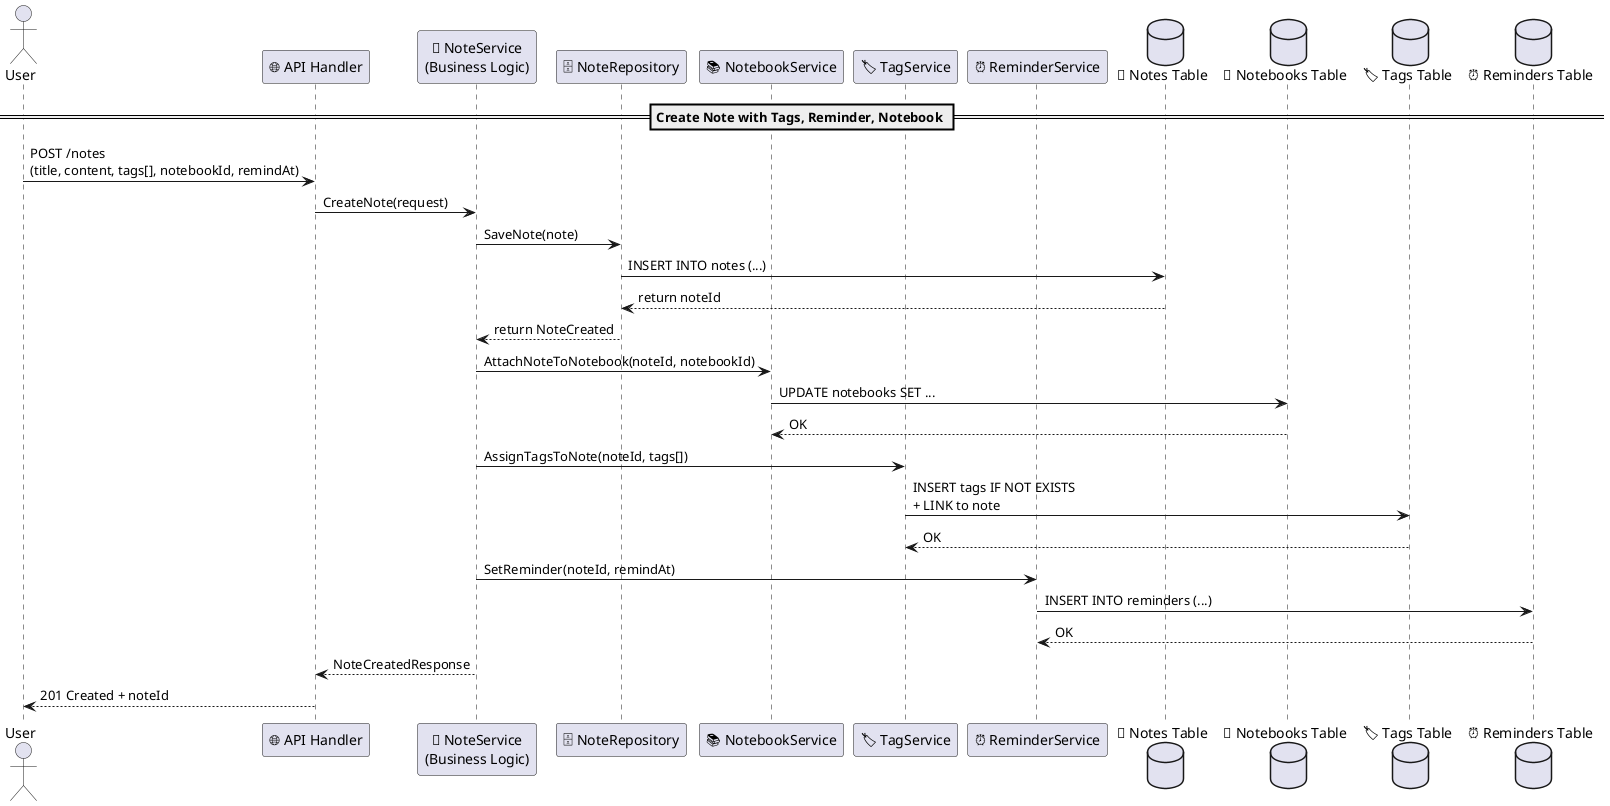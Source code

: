@startuml

actor User
participant "🌐 API Handler" as Handler
participant "🧠 NoteService\n(Business Logic)" as NoteService
participant "🗄️ NoteRepository" as NoteRepo
participant "📚 NotebookService" as NotebookService
participant "🏷️ TagService" as TagService
participant "⏰ ReminderService" as ReminderService
database "💾 Notes Table" as NotesDB
database "📂 Notebooks Table" as NotebooksDB
database "🏷 Tags Table" as TagsDB
database "⏰ Reminders Table" as RemindersDB

== Create Note with Tags, Reminder, Notebook ==

User -> Handler : POST /notes\n(title, content, tags[], notebookId, remindAt)
Handler -> NoteService : CreateNote(request)

NoteService -> NoteRepo : SaveNote(note)
NoteRepo -> NotesDB : INSERT INTO notes (...)
NotesDB --> NoteRepo : return noteId
NoteRepo --> NoteService : return NoteCreated

NoteService -> NotebookService : AttachNoteToNotebook(noteId, notebookId)
NotebookService -> NotebooksDB : UPDATE notebooks SET ...
NotebooksDB --> NotebookService : OK

NoteService -> TagService : AssignTagsToNote(noteId, tags[])
TagService -> TagsDB : INSERT tags IF NOT EXISTS\n+ LINK to note
TagsDB --> TagService : OK

NoteService -> ReminderService : SetReminder(noteId, remindAt)
ReminderService -> RemindersDB : INSERT INTO reminders (...)
RemindersDB --> ReminderService : OK

NoteService --> Handler : NoteCreatedResponse
Handler --> User : 201 Created + noteId

@enduml

